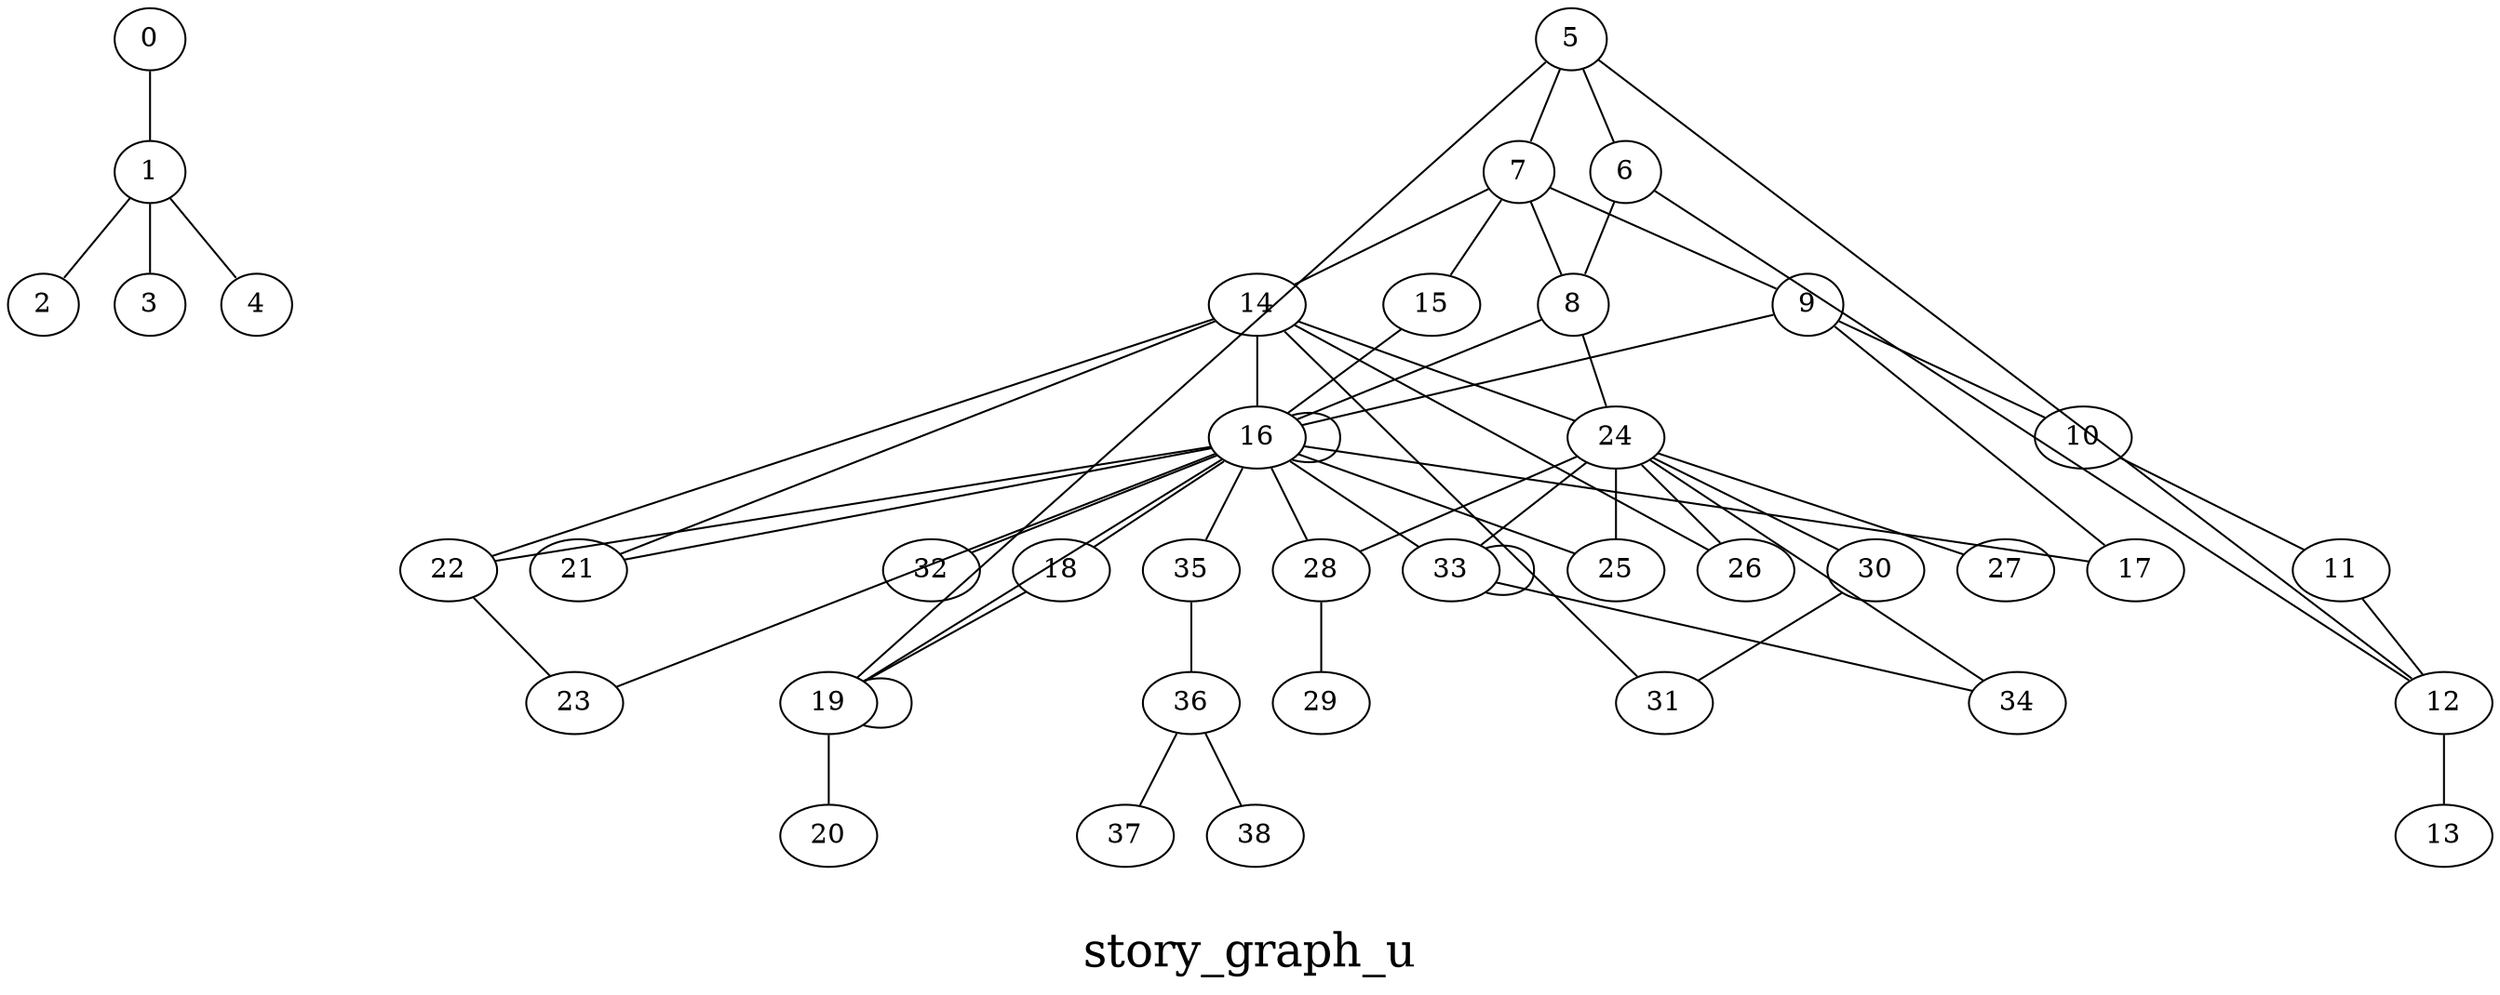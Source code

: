 /*****
story_graph_u
*****/

graph G {
  graph [splines=false overlap=false]
  node  [shape=ellipse, width=0.3, height=0.3]
  0 ;
  1 ;
  2 ;
  3 ;
  4 ;
  5 ;
  6 ;
  7 ;
  8 ;
  9 ;
  10 ;
  11 ;
  12 ;
  13 ;
  14 ;
  15 ;
  16 ;
  17 ;
  18 ;
  19 ;
  20 ;
  21 ;
  22 ;
  23 ;
  24 ;
  25 ;
  26 ;
  27 ;
  28 ;
  29 ;
  30 ;
  31 ;
  32 ;
  33 ;
  34 ;
  35 ;
  36 ;
  37 ;
  38 ;
  0 -- 1;
  1 -- 2;
  1 -- 3;
  1 -- 4;
  5 -- 6;
  5 -- 7;
  5 -- 12;
  5 -- 19;
  6 -- 8;
  6 -- 12;
  7 -- 8;
  7 -- 9;
  7 -- 14;
  7 -- 15;
  8 -- 16;
  8 -- 24;
  9 -- 10;
  9 -- 16;
  9 -- 17;
  10 -- 11;
  11 -- 12;
  12 -- 13;
  14 -- 16;
  14 -- 21;
  14 -- 22;
  14 -- 24;
  14 -- 26;
  14 -- 31;
  15 -- 16;
  16 -- 16;
  16 -- 17;
  16 -- 18;
  16 -- 19;
  16 -- 21;
  16 -- 22;
  16 -- 23;
  16 -- 25;
  16 -- 28;
  16 -- 32;
  16 -- 33;
  16 -- 35;
  18 -- 19;
  19 -- 19;
  19 -- 20;
  22 -- 23;
  24 -- 25;
  24 -- 26;
  24 -- 27;
  24 -- 28;
  24 -- 30;
  24 -- 33;
  24 -- 34;
  28 -- 29;
  30 -- 31;
  33 -- 33;
  33 -- 34;
  35 -- 36;
  36 -- 37;
  36 -- 38;
  label = "\nstory_graph_u\n";  fontsize=24;
}

